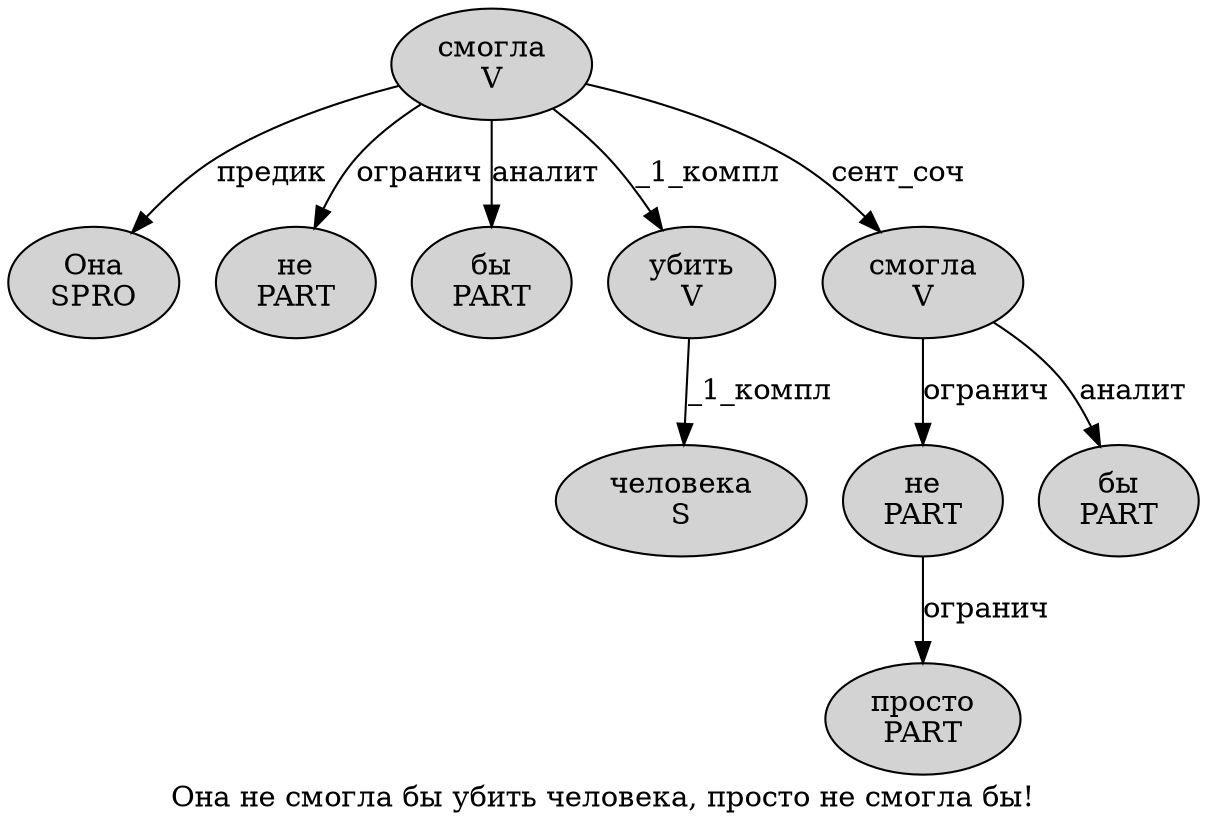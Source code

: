 digraph SENTENCE_2351 {
	graph [label="Она не смогла бы убить человека, просто не смогла бы!"]
	node [style=filled]
		0 [label="Она
SPRO" color="" fillcolor=lightgray penwidth=1 shape=ellipse]
		1 [label="не
PART" color="" fillcolor=lightgray penwidth=1 shape=ellipse]
		2 [label="смогла
V" color="" fillcolor=lightgray penwidth=1 shape=ellipse]
		3 [label="бы
PART" color="" fillcolor=lightgray penwidth=1 shape=ellipse]
		4 [label="убить
V" color="" fillcolor=lightgray penwidth=1 shape=ellipse]
		5 [label="человека
S" color="" fillcolor=lightgray penwidth=1 shape=ellipse]
		7 [label="просто
PART" color="" fillcolor=lightgray penwidth=1 shape=ellipse]
		8 [label="не
PART" color="" fillcolor=lightgray penwidth=1 shape=ellipse]
		9 [label="смогла
V" color="" fillcolor=lightgray penwidth=1 shape=ellipse]
		10 [label="бы
PART" color="" fillcolor=lightgray penwidth=1 shape=ellipse]
			8 -> 7 [label="огранич"]
			4 -> 5 [label="_1_компл"]
			9 -> 8 [label="огранич"]
			9 -> 10 [label="аналит"]
			2 -> 0 [label="предик"]
			2 -> 1 [label="огранич"]
			2 -> 3 [label="аналит"]
			2 -> 4 [label="_1_компл"]
			2 -> 9 [label="сент_соч"]
}